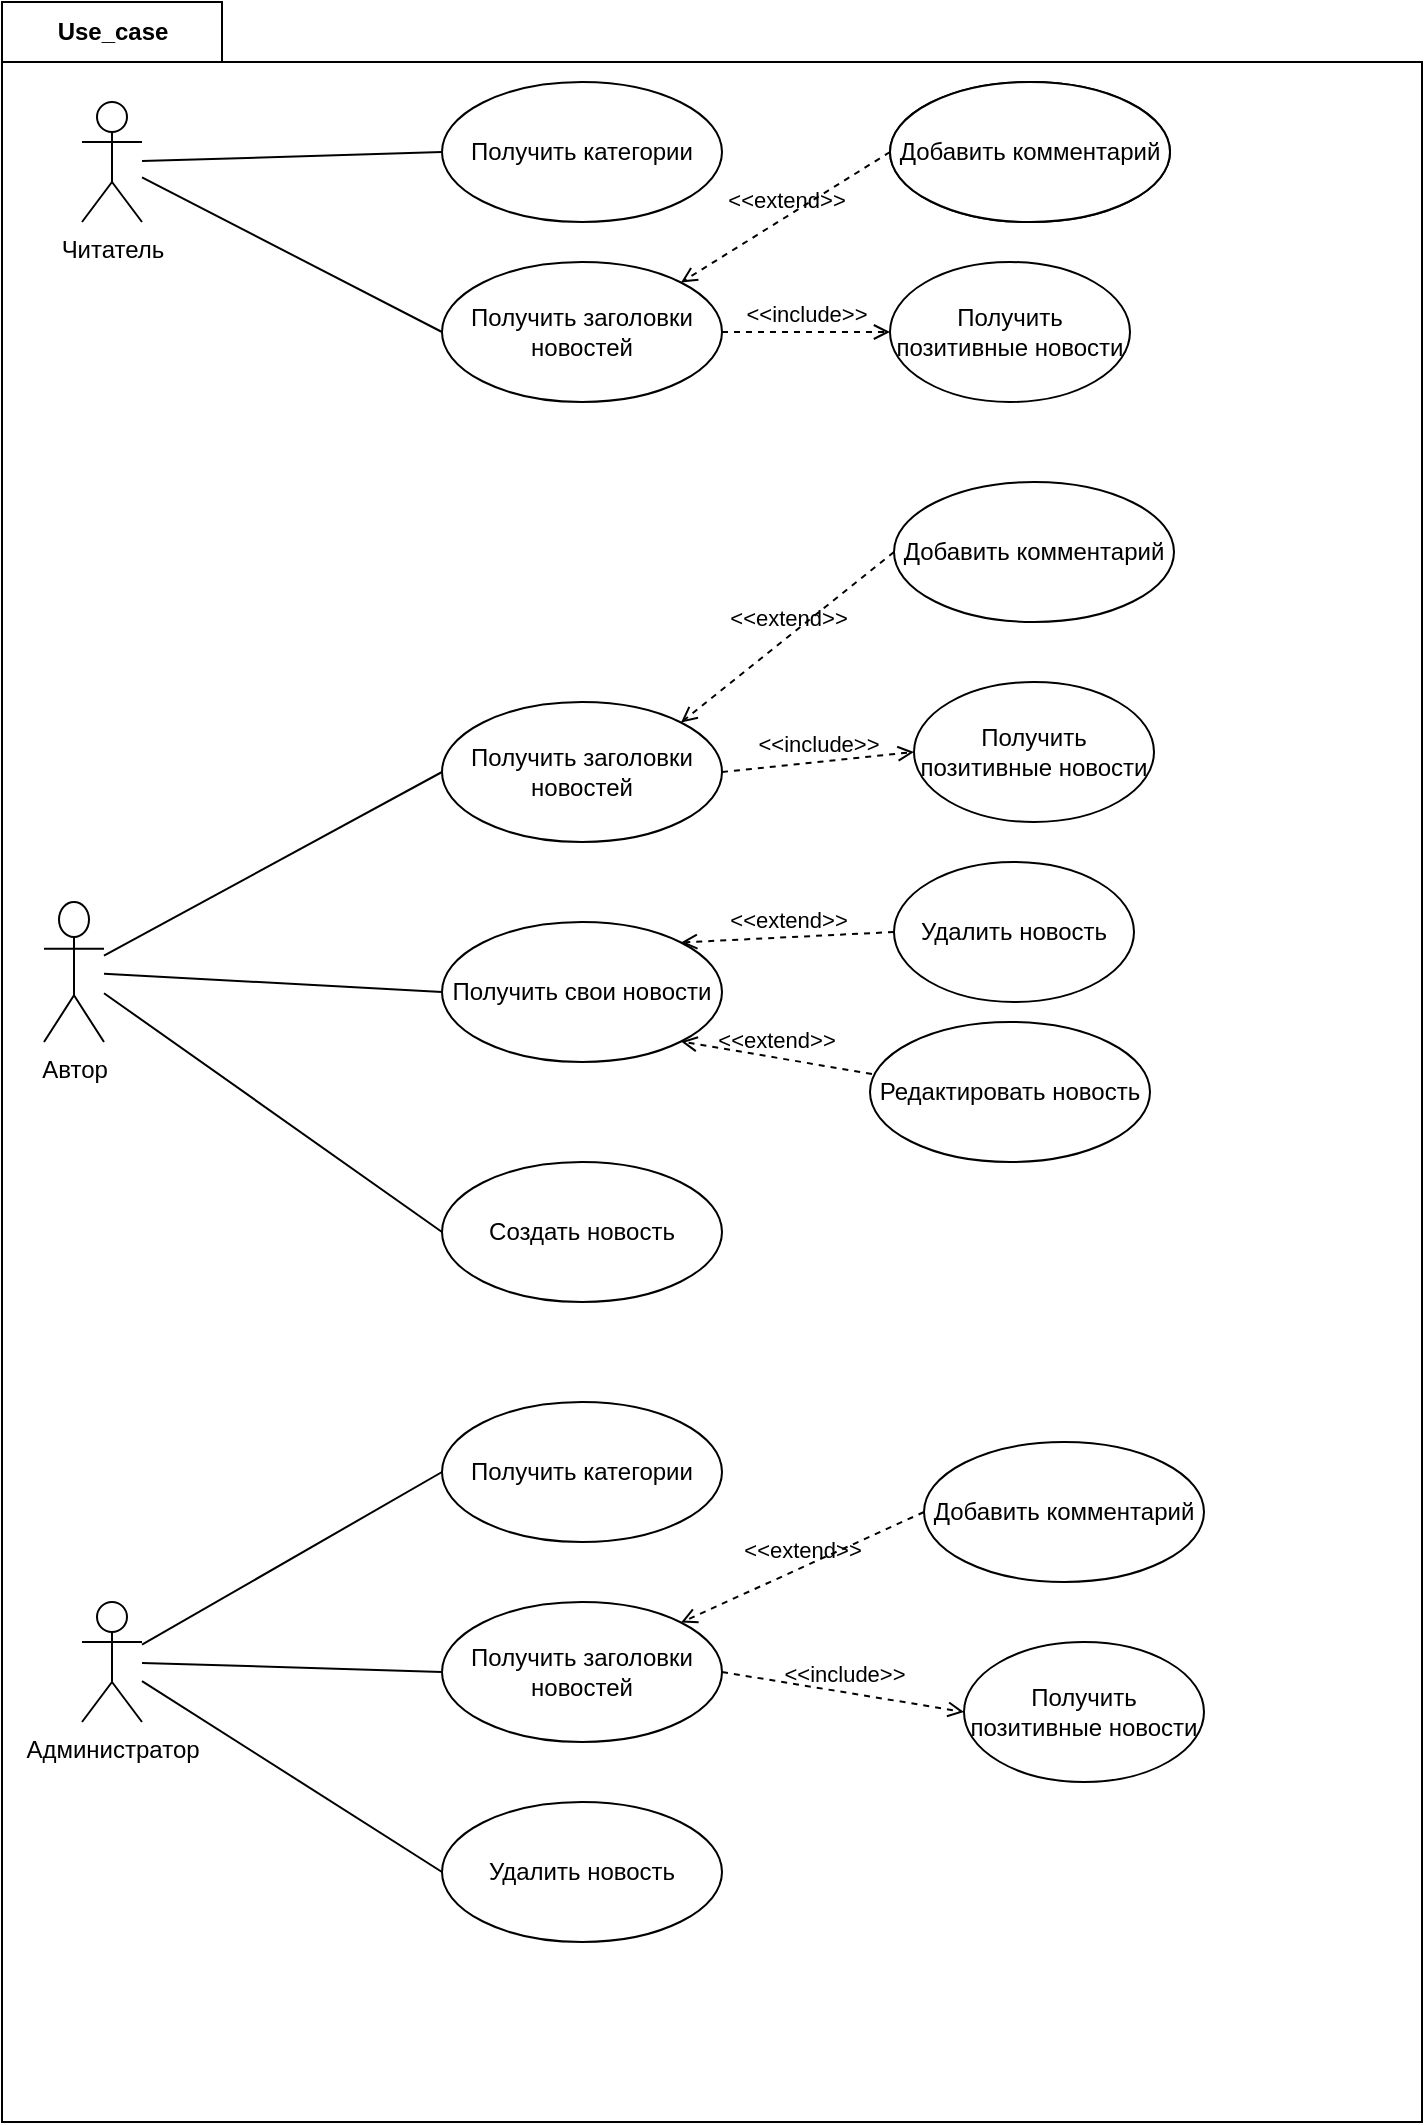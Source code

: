 <mxfile version="15.7.3" type="device"><diagram id="_lv2YzJFRALqv15vRxPc" name="Page-1"><mxGraphModel dx="1422" dy="1963" grid="1" gridSize="10" guides="1" tooltips="1" connect="1" arrows="1" fold="1" page="1" pageScale="1" pageWidth="827" pageHeight="1169" math="0" shadow="0"><root><mxCell id="0"/><mxCell id="1" parent="0"/><mxCell id="Jv_x-QtEIiJZSkmWIgTd-5" value="Use_case" style="shape=folder;fontStyle=1;tabWidth=110;tabHeight=30;tabPosition=left;html=1;boundedLbl=1;labelInHeader=1;container=1;collapsible=0;recursiveResize=0;" parent="1" vertex="1"><mxGeometry x="50" y="-20" width="710" height="1060" as="geometry"/></mxCell><mxCell id="Jv_x-QtEIiJZSkmWIgTd-2" value="Читатель&lt;br&gt;" style="shape=umlActor;verticalLabelPosition=bottom;verticalAlign=top;html=1;outlineConnect=0;" parent="Jv_x-QtEIiJZSkmWIgTd-5" vertex="1"><mxGeometry x="40" y="50" width="30" height="60" as="geometry"/></mxCell><mxCell id="Jv_x-QtEIiJZSkmWIgTd-3" value="Автор&lt;br&gt;" style="shape=umlActor;verticalLabelPosition=bottom;verticalAlign=top;html=1;outlineConnect=0;" parent="Jv_x-QtEIiJZSkmWIgTd-5" vertex="1"><mxGeometry x="21" y="450" width="30" height="70" as="geometry"/></mxCell><mxCell id="Jv_x-QtEIiJZSkmWIgTd-9" value="Администратор" style="shape=umlActor;verticalLabelPosition=bottom;verticalAlign=top;html=1;outlineConnect=0;" parent="Jv_x-QtEIiJZSkmWIgTd-5" vertex="1"><mxGeometry x="40" y="800" width="30" height="60" as="geometry"/></mxCell><mxCell id="Jv_x-QtEIiJZSkmWIgTd-10" value="Получить категории" style="ellipse;whiteSpace=wrap;html=1;" parent="Jv_x-QtEIiJZSkmWIgTd-5" vertex="1"><mxGeometry x="220" y="40" width="140" height="70" as="geometry"/></mxCell><mxCell id="Jv_x-QtEIiJZSkmWIgTd-11" value="Получить заголовки новостей" style="ellipse;whiteSpace=wrap;html=1;" parent="Jv_x-QtEIiJZSkmWIgTd-5" vertex="1"><mxGeometry x="220" y="130" width="140" height="70" as="geometry"/></mxCell><mxCell id="Jv_x-QtEIiJZSkmWIgTd-12" value="Удалить новость" style="ellipse;whiteSpace=wrap;html=1;" parent="Jv_x-QtEIiJZSkmWIgTd-5" vertex="1"><mxGeometry x="220" y="900" width="140" height="70" as="geometry"/></mxCell><mxCell id="Jv_x-QtEIiJZSkmWIgTd-13" value="Создать новость" style="ellipse;whiteSpace=wrap;html=1;" parent="Jv_x-QtEIiJZSkmWIgTd-5" vertex="1"><mxGeometry x="220" y="580" width="140" height="70" as="geometry"/></mxCell><mxCell id="Jv_x-QtEIiJZSkmWIgTd-20" value="" style="endArrow=none;html=1;rounded=0;entryX=0;entryY=0.5;entryDx=0;entryDy=0;" parent="Jv_x-QtEIiJZSkmWIgTd-5" source="Jv_x-QtEIiJZSkmWIgTd-2" target="Jv_x-QtEIiJZSkmWIgTd-10" edge="1"><mxGeometry width="50" height="50" relative="1" as="geometry"><mxPoint x="91" y="70" as="sourcePoint"/><mxPoint x="120" y="50" as="targetPoint"/></mxGeometry></mxCell><mxCell id="Jv_x-QtEIiJZSkmWIgTd-23" value="" style="endArrow=none;html=1;rounded=0;entryX=0;entryY=0.5;entryDx=0;entryDy=0;" parent="Jv_x-QtEIiJZSkmWIgTd-5" target="Jv_x-QtEIiJZSkmWIgTd-11" edge="1" source="Jv_x-QtEIiJZSkmWIgTd-2"><mxGeometry width="50" height="50" relative="1" as="geometry"><mxPoint x="81" y="90" as="sourcePoint"/><mxPoint x="220" y="160" as="targetPoint"/></mxGeometry></mxCell><mxCell id="Jv_x-QtEIiJZSkmWIgTd-24" value="Получить позитивные новости" style="ellipse;whiteSpace=wrap;html=1;" parent="Jv_x-QtEIiJZSkmWIgTd-5" vertex="1"><mxGeometry x="444" y="130" width="120" height="70" as="geometry"/></mxCell><mxCell id="Jv_x-QtEIiJZSkmWIgTd-27" value="&amp;lt;&amp;lt;include&amp;gt;&amp;gt;" style="html=1;verticalAlign=bottom;labelBackgroundColor=none;endArrow=open;endFill=0;dashed=1;rounded=0;entryX=0;entryY=0.5;entryDx=0;entryDy=0;exitX=1;exitY=0.5;exitDx=0;exitDy=0;" parent="Jv_x-QtEIiJZSkmWIgTd-5" source="Jv_x-QtEIiJZSkmWIgTd-11" target="Jv_x-QtEIiJZSkmWIgTd-24" edge="1"><mxGeometry width="160" relative="1" as="geometry"><mxPoint x="444" y="244.5" as="sourcePoint"/><mxPoint x="604" y="244.5" as="targetPoint"/></mxGeometry></mxCell><mxCell id="Jv_x-QtEIiJZSkmWIgTd-28" value="" style="endArrow=none;html=1;rounded=0;entryX=0;entryY=0.5;entryDx=0;entryDy=0;" parent="Jv_x-QtEIiJZSkmWIgTd-5" source="Jv_x-QtEIiJZSkmWIgTd-3" target="Jv_x-QtEIiJZSkmWIgTd-14" edge="1"><mxGeometry width="50" height="50" relative="1" as="geometry"><mxPoint x="61" y="370" as="sourcePoint"/><mxPoint x="330" y="300" as="targetPoint"/></mxGeometry></mxCell><mxCell id="Jv_x-QtEIiJZSkmWIgTd-29" value="" style="endArrow=none;html=1;rounded=0;entryX=0;entryY=0.5;entryDx=0;entryDy=0;startArrow=none;" parent="Jv_x-QtEIiJZSkmWIgTd-5" source="Jv_x-QtEIiJZSkmWIgTd-3" target="Jv_x-QtEIiJZSkmWIgTd-13" edge="1"><mxGeometry width="50" height="50" relative="1" as="geometry"><mxPoint x="45" y="375" as="sourcePoint"/><mxPoint x="330" y="300" as="targetPoint"/></mxGeometry></mxCell><mxCell id="Jv_x-QtEIiJZSkmWIgTd-31" value="" style="endArrow=none;html=1;rounded=0;entryX=0;entryY=0.5;entryDx=0;entryDy=0;" parent="Jv_x-QtEIiJZSkmWIgTd-5" source="Jv_x-QtEIiJZSkmWIgTd-9" target="B2XIgty_CA2nA52vcjSn-5" edge="1"><mxGeometry width="50" height="50" relative="1" as="geometry"><mxPoint x="81" y="820" as="sourcePoint"/><mxPoint x="120" y="260" as="targetPoint"/></mxGeometry></mxCell><mxCell id="Jv_x-QtEIiJZSkmWIgTd-32" value="" style="endArrow=none;html=1;rounded=0;entryX=0;entryY=0.5;entryDx=0;entryDy=0;" parent="Jv_x-QtEIiJZSkmWIgTd-5" source="Jv_x-QtEIiJZSkmWIgTd-9" target="B2XIgty_CA2nA52vcjSn-4" edge="1"><mxGeometry width="50" height="50" relative="1" as="geometry"><mxPoint x="81" y="830" as="sourcePoint"/><mxPoint x="130" y="260" as="targetPoint"/></mxGeometry></mxCell><mxCell id="Jv_x-QtEIiJZSkmWIgTd-33" value="" style="endArrow=none;html=1;rounded=0;entryX=0;entryY=0.5;entryDx=0;entryDy=0;" parent="Jv_x-QtEIiJZSkmWIgTd-5" source="Jv_x-QtEIiJZSkmWIgTd-9" target="Jv_x-QtEIiJZSkmWIgTd-12" edge="1"><mxGeometry width="50" height="50" relative="1" as="geometry"><mxPoint x="81" y="850" as="sourcePoint"/><mxPoint x="150" y="280" as="targetPoint"/></mxGeometry></mxCell><mxCell id="Jv_x-QtEIiJZSkmWIgTd-34" value="&amp;lt;&amp;lt;extend&amp;gt;&amp;gt;" style="html=1;verticalAlign=bottom;labelBackgroundColor=none;endArrow=open;endFill=0;dashed=1;rounded=0;entryX=1;entryY=0;entryDx=0;entryDy=0;exitX=0;exitY=0.5;exitDx=0;exitDy=0;" parent="Jv_x-QtEIiJZSkmWIgTd-5" source="Jv_x-QtEIiJZSkmWIgTd-35" target="Jv_x-QtEIiJZSkmWIgTd-14" edge="1"><mxGeometry width="160" relative="1" as="geometry"><mxPoint x="460" y="310" as="sourcePoint"/><mxPoint x="620" y="310" as="targetPoint"/></mxGeometry></mxCell><mxCell id="Jv_x-QtEIiJZSkmWIgTd-35" value="Удалить новость" style="ellipse;whiteSpace=wrap;html=1;" parent="Jv_x-QtEIiJZSkmWIgTd-5" vertex="1"><mxGeometry x="446" y="430" width="120" height="70" as="geometry"/></mxCell><mxCell id="B2XIgty_CA2nA52vcjSn-1" value="Редактировать новость" style="ellipse;whiteSpace=wrap;html=1;" vertex="1" parent="Jv_x-QtEIiJZSkmWIgTd-5"><mxGeometry x="434" y="510" width="140" height="70" as="geometry"/></mxCell><mxCell id="B2XIgty_CA2nA52vcjSn-2" value="&amp;lt;&amp;lt;extend&amp;gt;&amp;gt;" style="html=1;verticalAlign=bottom;labelBackgroundColor=none;endArrow=open;endFill=0;dashed=1;rounded=0;exitX=0.007;exitY=0.371;exitDx=0;exitDy=0;exitPerimeter=0;entryX=1;entryY=1;entryDx=0;entryDy=0;" edge="1" parent="Jv_x-QtEIiJZSkmWIgTd-5" source="B2XIgty_CA2nA52vcjSn-1" target="Jv_x-QtEIiJZSkmWIgTd-14"><mxGeometry width="160" relative="1" as="geometry"><mxPoint x="260" y="340" as="sourcePoint"/><mxPoint x="440" y="250" as="targetPoint"/></mxGeometry></mxCell><mxCell id="B2XIgty_CA2nA52vcjSn-4" value="Получить заголовки новостей" style="ellipse;whiteSpace=wrap;html=1;" vertex="1" parent="Jv_x-QtEIiJZSkmWIgTd-5"><mxGeometry x="220" y="800" width="140" height="70" as="geometry"/></mxCell><mxCell id="B2XIgty_CA2nA52vcjSn-5" value="Получить категории" style="ellipse;whiteSpace=wrap;html=1;" vertex="1" parent="Jv_x-QtEIiJZSkmWIgTd-5"><mxGeometry x="220" y="700" width="140" height="70" as="geometry"/></mxCell><mxCell id="B2XIgty_CA2nA52vcjSn-6" value="Получить позитивные новости" style="ellipse;whiteSpace=wrap;html=1;" vertex="1" parent="Jv_x-QtEIiJZSkmWIgTd-5"><mxGeometry x="481" y="820" width="120" height="70" as="geometry"/></mxCell><mxCell id="B2XIgty_CA2nA52vcjSn-7" value="&amp;lt;&amp;lt;include&amp;gt;&amp;gt;" style="html=1;verticalAlign=bottom;labelBackgroundColor=none;endArrow=open;endFill=0;dashed=1;rounded=0;entryX=0;entryY=0.5;entryDx=0;entryDy=0;exitX=1;exitY=0.5;exitDx=0;exitDy=0;" edge="1" parent="Jv_x-QtEIiJZSkmWIgTd-5" target="B2XIgty_CA2nA52vcjSn-6" source="B2XIgty_CA2nA52vcjSn-4"><mxGeometry width="160" relative="1" as="geometry"><mxPoint x="340" y="665" as="sourcePoint"/><mxPoint x="470" y="714.5" as="targetPoint"/></mxGeometry></mxCell><mxCell id="Jv_x-QtEIiJZSkmWIgTd-14" value="Получить свои новости" style="ellipse;whiteSpace=wrap;html=1;" parent="Jv_x-QtEIiJZSkmWIgTd-5" vertex="1"><mxGeometry x="220" y="460" width="140" height="70" as="geometry"/></mxCell><mxCell id="B2XIgty_CA2nA52vcjSn-13" value="Добавить комментарий" style="ellipse;whiteSpace=wrap;html=1;" vertex="1" parent="Jv_x-QtEIiJZSkmWIgTd-5"><mxGeometry x="444" y="40" width="140" height="70" as="geometry"/></mxCell><mxCell id="B2XIgty_CA2nA52vcjSn-14" value="&amp;lt;&amp;lt;extend&amp;gt;&amp;gt;" style="html=1;verticalAlign=bottom;labelBackgroundColor=none;endArrow=open;endFill=0;dashed=1;rounded=0;exitX=0;exitY=0.5;exitDx=0;exitDy=0;entryX=1;entryY=0;entryDx=0;entryDy=0;" edge="1" parent="Jv_x-QtEIiJZSkmWIgTd-5" source="B2XIgty_CA2nA52vcjSn-13" target="Jv_x-QtEIiJZSkmWIgTd-11"><mxGeometry width="160" relative="1" as="geometry"><mxPoint x="321" y="120" as="sourcePoint"/><mxPoint x="481" y="120" as="targetPoint"/></mxGeometry></mxCell><mxCell id="B2XIgty_CA2nA52vcjSn-15" value="Получить заголовки новостей" style="ellipse;whiteSpace=wrap;html=1;" vertex="1" parent="Jv_x-QtEIiJZSkmWIgTd-5"><mxGeometry x="220" y="350" width="140" height="70" as="geometry"/></mxCell><mxCell id="B2XIgty_CA2nA52vcjSn-16" value="" style="endArrow=none;html=1;rounded=0;entryX=0;entryY=0.5;entryDx=0;entryDy=0;" edge="1" parent="Jv_x-QtEIiJZSkmWIgTd-5" target="B2XIgty_CA2nA52vcjSn-15" source="Jv_x-QtEIiJZSkmWIgTd-3"><mxGeometry width="50" height="50" relative="1" as="geometry"><mxPoint x="55" y="170" as="sourcePoint"/><mxPoint x="161" y="240" as="targetPoint"/></mxGeometry></mxCell><mxCell id="B2XIgty_CA2nA52vcjSn-18" value="Добавить комментарий" style="ellipse;whiteSpace=wrap;html=1;" vertex="1" parent="Jv_x-QtEIiJZSkmWIgTd-5"><mxGeometry x="444" y="40" width="140" height="70" as="geometry"/></mxCell><mxCell id="B2XIgty_CA2nA52vcjSn-19" value="&amp;lt;&amp;lt;extend&amp;gt;&amp;gt;" style="html=1;verticalAlign=bottom;labelBackgroundColor=none;endArrow=open;endFill=0;dashed=1;rounded=0;exitX=0;exitY=0.5;exitDx=0;exitDy=0;entryX=1;entryY=0;entryDx=0;entryDy=0;" edge="1" parent="Jv_x-QtEIiJZSkmWIgTd-5" source="B2XIgty_CA2nA52vcjSn-20" target="B2XIgty_CA2nA52vcjSn-4"><mxGeometry width="160" relative="1" as="geometry"><mxPoint x="479.5" y="755" as="sourcePoint"/><mxPoint x="354.997" y="820.251" as="targetPoint"/></mxGeometry></mxCell><mxCell id="B2XIgty_CA2nA52vcjSn-20" value="Добавить комментарий" style="ellipse;whiteSpace=wrap;html=1;" vertex="1" parent="Jv_x-QtEIiJZSkmWIgTd-5"><mxGeometry x="461" y="720" width="140" height="70" as="geometry"/></mxCell><mxCell id="B2XIgty_CA2nA52vcjSn-21" value="&amp;lt;&amp;lt;extend&amp;gt;&amp;gt;" style="html=1;verticalAlign=bottom;labelBackgroundColor=none;endArrow=open;endFill=0;dashed=1;rounded=0;exitX=0;exitY=0.5;exitDx=0;exitDy=0;entryX=1;entryY=0;entryDx=0;entryDy=0;" edge="1" parent="Jv_x-QtEIiJZSkmWIgTd-5" source="B2XIgty_CA2nA52vcjSn-22" target="B2XIgty_CA2nA52vcjSn-15"><mxGeometry width="160" relative="1" as="geometry"><mxPoint x="484.5" y="215" as="sourcePoint"/><mxPoint x="359.997" y="280.251" as="targetPoint"/></mxGeometry></mxCell><mxCell id="B2XIgty_CA2nA52vcjSn-22" value="Добавить комментарий" style="ellipse;whiteSpace=wrap;html=1;" vertex="1" parent="Jv_x-QtEIiJZSkmWIgTd-5"><mxGeometry x="446" y="240" width="140" height="70" as="geometry"/></mxCell><mxCell id="B2XIgty_CA2nA52vcjSn-23" value="Получить позитивные новости" style="ellipse;whiteSpace=wrap;html=1;" vertex="1" parent="Jv_x-QtEIiJZSkmWIgTd-5"><mxGeometry x="456" y="340" width="120" height="70" as="geometry"/></mxCell><mxCell id="B2XIgty_CA2nA52vcjSn-24" value="&amp;lt;&amp;lt;include&amp;gt;&amp;gt;" style="html=1;verticalAlign=bottom;labelBackgroundColor=none;endArrow=open;endFill=0;dashed=1;rounded=0;entryX=0;entryY=0.5;entryDx=0;entryDy=0;exitX=1;exitY=0.5;exitDx=0;exitDy=0;" edge="1" parent="Jv_x-QtEIiJZSkmWIgTd-5" target="B2XIgty_CA2nA52vcjSn-23" source="B2XIgty_CA2nA52vcjSn-15"><mxGeometry width="160" relative="1" as="geometry"><mxPoint x="352" y="375" as="sourcePoint"/><mxPoint x="557" y="464.5" as="targetPoint"/></mxGeometry></mxCell></root></mxGraphModel></diagram></mxfile>